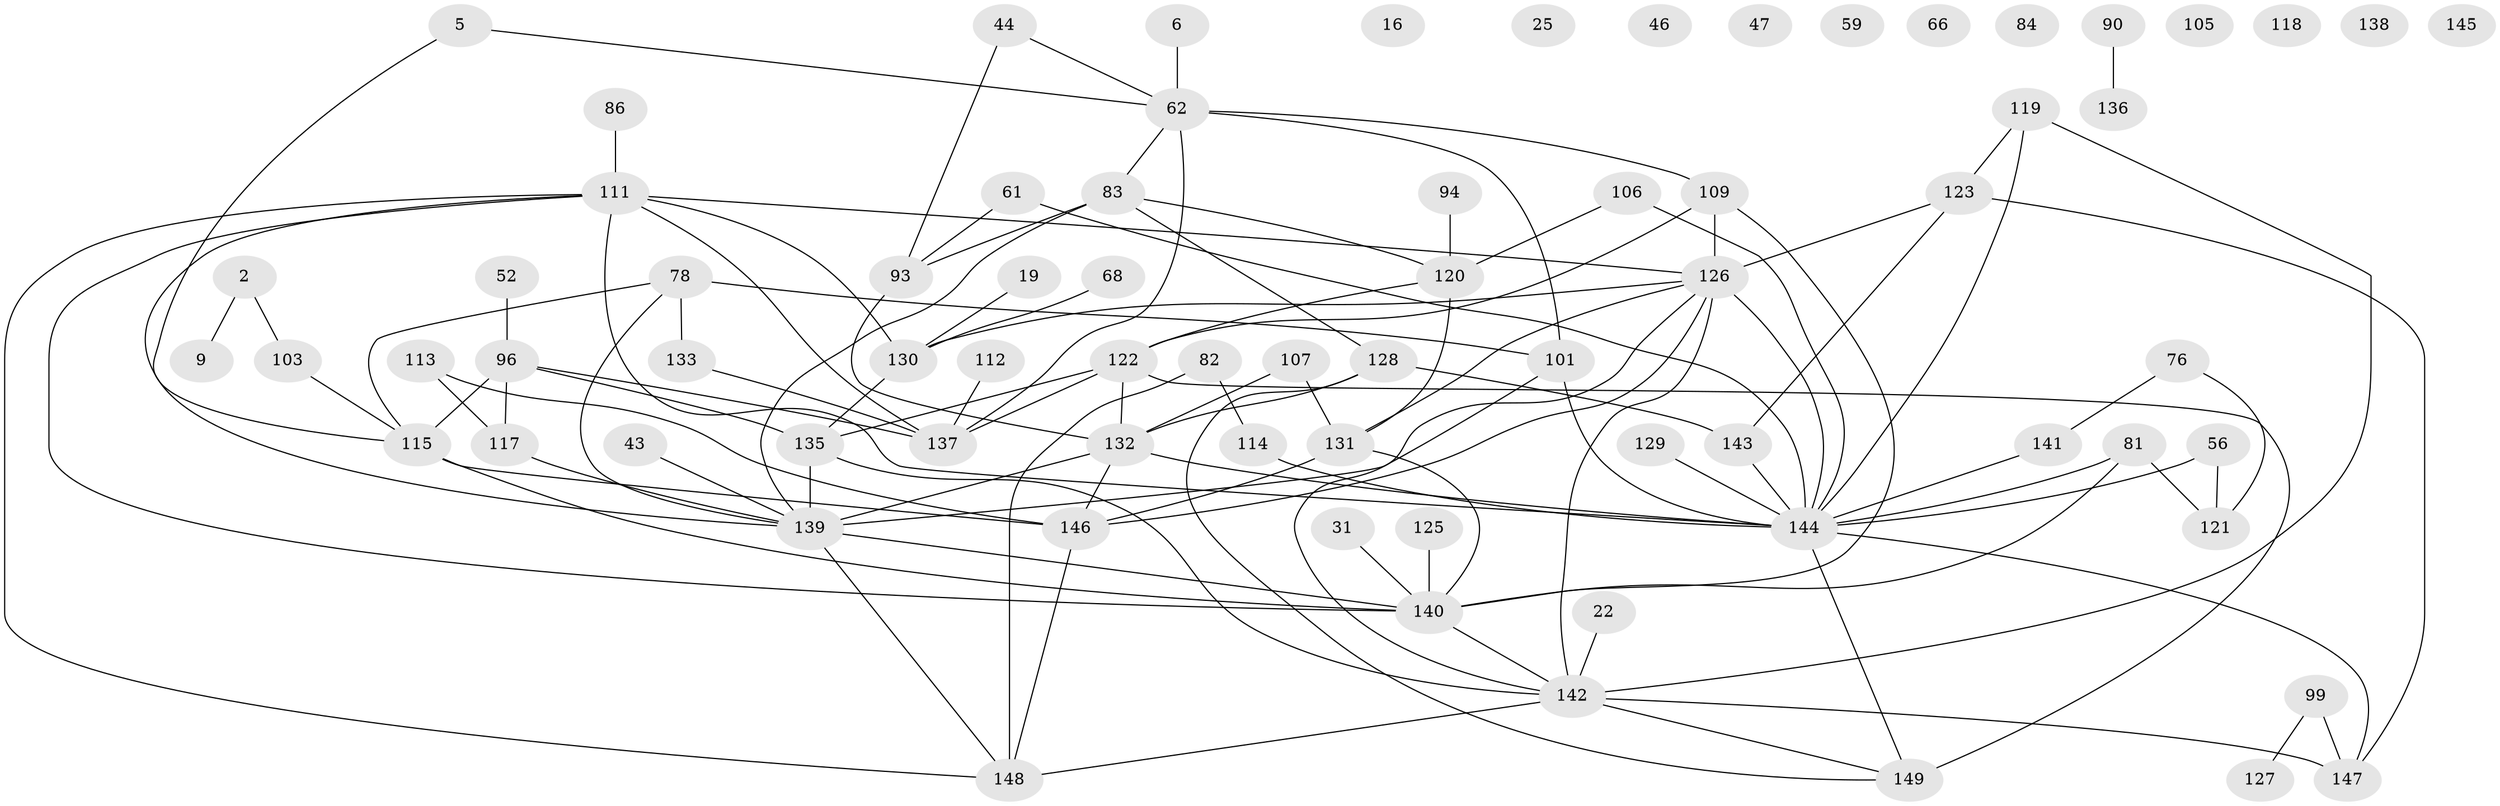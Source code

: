 // original degree distribution, {3: 0.2684563758389262, 2: 0.19463087248322147, 7: 0.040268456375838924, 1: 0.15436241610738255, 6: 0.040268456375838924, 4: 0.14093959731543623, 5: 0.0738255033557047, 0: 0.0738255033557047, 8: 0.013422818791946308}
// Generated by graph-tools (version 1.1) at 2025/39/03/09/25 04:39:09]
// undirected, 74 vertices, 113 edges
graph export_dot {
graph [start="1"]
  node [color=gray90,style=filled];
  2;
  5;
  6;
  9;
  16;
  19;
  22 [super="+12"];
  25;
  31;
  43;
  44;
  46;
  47;
  52;
  56 [super="+29"];
  59;
  61;
  62;
  66;
  68;
  76 [super="+51"];
  78 [super="+50"];
  81 [super="+55+28+49"];
  82;
  83 [super="+48"];
  84;
  86;
  90;
  93;
  94;
  96 [super="+41+45"];
  99;
  101;
  103;
  105;
  106 [super="+40"];
  107;
  109 [super="+53"];
  111 [super="+85+34"];
  112;
  113 [super="+32"];
  114;
  115 [super="+92"];
  117;
  118;
  119 [super="+80"];
  120 [super="+60"];
  121 [super="+97"];
  122 [super="+102"];
  123;
  125;
  126 [super="+95+15+116+108"];
  127;
  128;
  129;
  130;
  131 [super="+91"];
  132 [super="+70+88+110"];
  133;
  135 [super="+14+30"];
  136;
  137 [super="+13"];
  138;
  139 [super="+24+69+38"];
  140 [super="+63+36"];
  141 [super="+20"];
  142 [super="+74+124+134"];
  143;
  144 [super="+39+57+73"];
  145;
  146 [super="+100+75"];
  147 [super="+87"];
  148 [super="+11+98"];
  149;
  2 -- 9;
  2 -- 103;
  5 -- 62;
  5 -- 115;
  6 -- 62;
  19 -- 130;
  22 -- 142 [weight=3];
  31 -- 140;
  43 -- 139;
  44 -- 62;
  44 -- 93;
  52 -- 96;
  56 -- 121 [weight=2];
  56 -- 144 [weight=3];
  61 -- 93;
  61 -- 144;
  62 -- 83;
  62 -- 101;
  62 -- 137;
  62 -- 109 [weight=2];
  68 -- 130;
  76 -- 121;
  76 -- 141;
  78 -- 101;
  78 -- 115;
  78 -- 133;
  78 -- 139;
  81 -- 121;
  81 -- 144;
  81 -- 140;
  82 -- 114;
  82 -- 148;
  83 -- 120;
  83 -- 128;
  83 -- 139;
  83 -- 93;
  86 -- 111;
  90 -- 136;
  93 -- 132;
  94 -- 120;
  96 -- 115;
  96 -- 117;
  96 -- 137;
  96 -- 135;
  99 -- 127;
  99 -- 147;
  101 -- 144;
  101 -- 142;
  103 -- 115;
  106 -- 120;
  106 -- 144;
  107 -- 131;
  107 -- 132;
  109 -- 140 [weight=2];
  109 -- 126 [weight=2];
  109 -- 122;
  111 -- 130;
  111 -- 137 [weight=3];
  111 -- 139;
  111 -- 144 [weight=3];
  111 -- 140 [weight=2];
  111 -- 148;
  111 -- 126;
  112 -- 137;
  113 -- 146;
  113 -- 117;
  114 -- 144;
  115 -- 146 [weight=2];
  115 -- 140;
  117 -- 139;
  119 -- 123;
  119 -- 144;
  119 -- 142;
  120 -- 122;
  120 -- 131;
  122 -- 149;
  122 -- 132 [weight=2];
  122 -- 135;
  122 -- 137 [weight=2];
  123 -- 126;
  123 -- 143;
  123 -- 147;
  125 -- 140;
  126 -- 130;
  126 -- 131;
  126 -- 144;
  126 -- 139;
  126 -- 146;
  126 -- 142 [weight=2];
  128 -- 143;
  128 -- 149;
  128 -- 132;
  129 -- 144;
  130 -- 135;
  131 -- 140;
  131 -- 146 [weight=2];
  132 -- 144 [weight=3];
  132 -- 139;
  132 -- 146 [weight=3];
  133 -- 137;
  135 -- 139 [weight=3];
  135 -- 142 [weight=2];
  139 -- 148 [weight=2];
  139 -- 140;
  140 -- 142;
  141 -- 144;
  142 -- 148;
  142 -- 147 [weight=2];
  142 -- 149;
  143 -- 144;
  144 -- 149;
  144 -- 147;
  146 -- 148 [weight=2];
}

